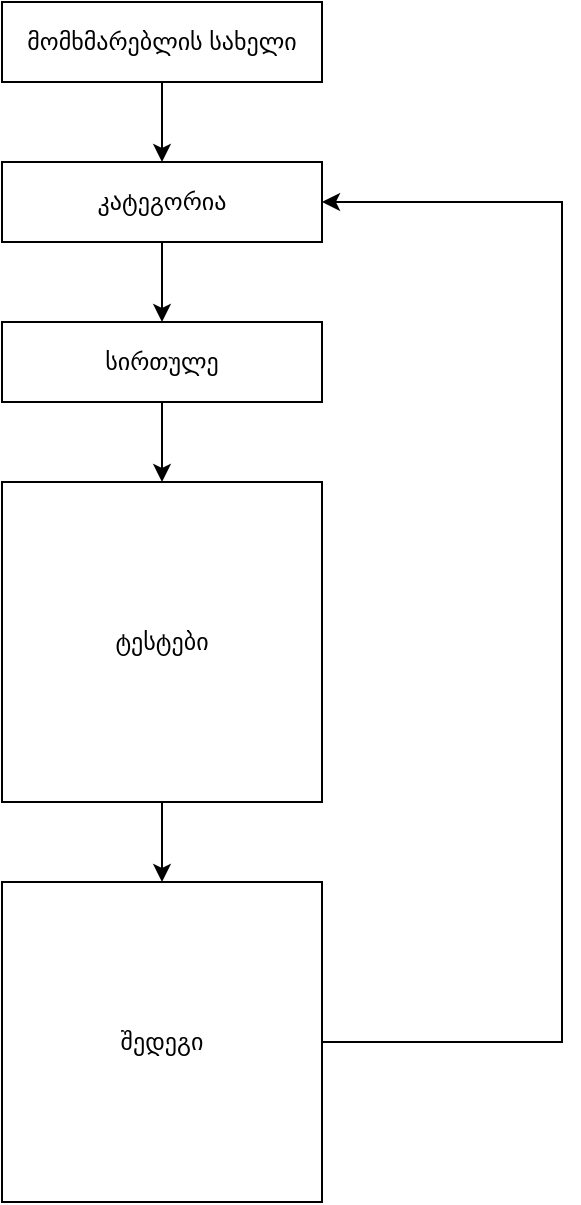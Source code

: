 <mxfile version="14.6.6" type="github">
  <diagram id="F2Fc7CSwbD47U2lCkI4H" name="Page-1">
    <mxGraphModel dx="1038" dy="548" grid="1" gridSize="10" guides="1" tooltips="1" connect="1" arrows="1" fold="1" page="1" pageScale="1" pageWidth="850" pageHeight="1100" math="0" shadow="0">
      <root>
        <mxCell id="0" />
        <mxCell id="1" parent="0" />
        <mxCell id="OKv1ZZ9c_iS8QBsWt1NR-4" value="" style="edgeStyle=orthogonalEdgeStyle;rounded=0;orthogonalLoop=1;jettySize=auto;html=1;" edge="1" parent="1" source="OKv1ZZ9c_iS8QBsWt1NR-1" target="OKv1ZZ9c_iS8QBsWt1NR-2">
          <mxGeometry relative="1" as="geometry" />
        </mxCell>
        <mxCell id="OKv1ZZ9c_iS8QBsWt1NR-1" value="მომხმარებლის სახელი" style="rounded=0;whiteSpace=wrap;html=1;" vertex="1" parent="1">
          <mxGeometry x="320" y="40" width="160" height="40" as="geometry" />
        </mxCell>
        <mxCell id="OKv1ZZ9c_iS8QBsWt1NR-5" value="" style="edgeStyle=orthogonalEdgeStyle;rounded=0;orthogonalLoop=1;jettySize=auto;html=1;" edge="1" parent="1" source="OKv1ZZ9c_iS8QBsWt1NR-2" target="OKv1ZZ9c_iS8QBsWt1NR-3">
          <mxGeometry relative="1" as="geometry" />
        </mxCell>
        <mxCell id="OKv1ZZ9c_iS8QBsWt1NR-2" value="კატეგორია" style="rounded=0;whiteSpace=wrap;html=1;" vertex="1" parent="1">
          <mxGeometry x="320" y="120" width="160" height="40" as="geometry" />
        </mxCell>
        <mxCell id="OKv1ZZ9c_iS8QBsWt1NR-9" value="" style="edgeStyle=orthogonalEdgeStyle;rounded=0;orthogonalLoop=1;jettySize=auto;html=1;" edge="1" parent="1" source="OKv1ZZ9c_iS8QBsWt1NR-3" target="OKv1ZZ9c_iS8QBsWt1NR-6">
          <mxGeometry relative="1" as="geometry" />
        </mxCell>
        <mxCell id="OKv1ZZ9c_iS8QBsWt1NR-3" value="სირთულე" style="rounded=0;whiteSpace=wrap;html=1;" vertex="1" parent="1">
          <mxGeometry x="320" y="200" width="160" height="40" as="geometry" />
        </mxCell>
        <mxCell id="OKv1ZZ9c_iS8QBsWt1NR-8" value="" style="edgeStyle=orthogonalEdgeStyle;rounded=0;orthogonalLoop=1;jettySize=auto;html=1;" edge="1" parent="1" source="OKv1ZZ9c_iS8QBsWt1NR-6" target="OKv1ZZ9c_iS8QBsWt1NR-7">
          <mxGeometry relative="1" as="geometry" />
        </mxCell>
        <mxCell id="OKv1ZZ9c_iS8QBsWt1NR-6" value="ტესტები" style="rounded=0;whiteSpace=wrap;html=1;" vertex="1" parent="1">
          <mxGeometry x="320" y="280" width="160" height="160" as="geometry" />
        </mxCell>
        <mxCell id="OKv1ZZ9c_iS8QBsWt1NR-10" style="edgeStyle=orthogonalEdgeStyle;rounded=0;orthogonalLoop=1;jettySize=auto;html=1;exitX=1;exitY=0.5;exitDx=0;exitDy=0;entryX=1;entryY=0.5;entryDx=0;entryDy=0;" edge="1" parent="1" source="OKv1ZZ9c_iS8QBsWt1NR-7" target="OKv1ZZ9c_iS8QBsWt1NR-2">
          <mxGeometry relative="1" as="geometry">
            <Array as="points">
              <mxPoint x="600" y="560" />
              <mxPoint x="600" y="140" />
            </Array>
          </mxGeometry>
        </mxCell>
        <mxCell id="OKv1ZZ9c_iS8QBsWt1NR-7" value="შედეგი" style="rounded=0;whiteSpace=wrap;html=1;" vertex="1" parent="1">
          <mxGeometry x="320" y="480" width="160" height="160" as="geometry" />
        </mxCell>
      </root>
    </mxGraphModel>
  </diagram>
</mxfile>
